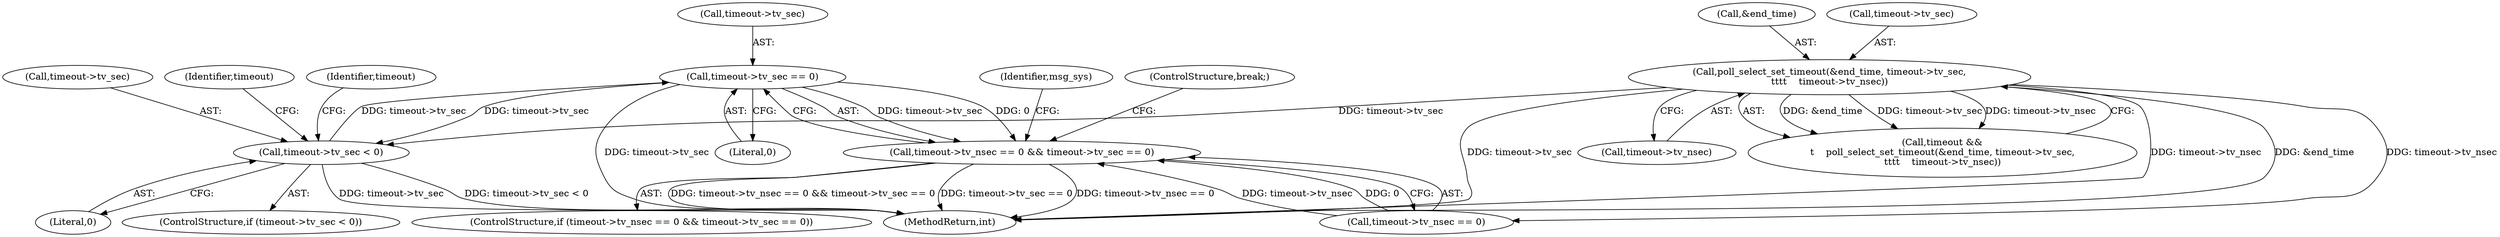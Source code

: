 digraph "0_linux_34b88a68f26a75e4fded796f1a49c40f82234b7d@pointer" {
"1000285" [label="(Call,timeout->tv_sec == 0)"];
"1000262" [label="(Call,timeout->tv_sec < 0)"];
"1000285" [label="(Call,timeout->tv_sec == 0)"];
"1000124" [label="(Call,poll_select_set_timeout(&end_time, timeout->tv_sec,\n\t\t\t\t    timeout->tv_nsec))"];
"1000279" [label="(Call,timeout->tv_nsec == 0 && timeout->tv_sec == 0)"];
"1000130" [label="(Call,timeout->tv_nsec)"];
"1000294" [label="(Identifier,msg_sys)"];
"1000286" [label="(Call,timeout->tv_sec)"];
"1000124" [label="(Call,poll_select_set_timeout(&end_time, timeout->tv_sec,\n\t\t\t\t    timeout->tv_nsec))"];
"1000125" [label="(Call,&end_time)"];
"1000122" [label="(Call,timeout &&\n\t    poll_select_set_timeout(&end_time, timeout->tv_sec,\n\t\t\t\t    timeout->tv_nsec))"];
"1000289" [label="(Literal,0)"];
"1000263" [label="(Call,timeout->tv_sec)"];
"1000280" [label="(Call,timeout->tv_nsec == 0)"];
"1000278" [label="(ControlStructure,if (timeout->tv_nsec == 0 && timeout->tv_sec == 0))"];
"1000279" [label="(Call,timeout->tv_nsec == 0 && timeout->tv_sec == 0)"];
"1000335" [label="(MethodReturn,int)"];
"1000261" [label="(ControlStructure,if (timeout->tv_sec < 0))"];
"1000285" [label="(Call,timeout->tv_sec == 0)"];
"1000290" [label="(ControlStructure,break;)"];
"1000270" [label="(Identifier,timeout)"];
"1000266" [label="(Literal,0)"];
"1000282" [label="(Identifier,timeout)"];
"1000127" [label="(Call,timeout->tv_sec)"];
"1000262" [label="(Call,timeout->tv_sec < 0)"];
"1000285" -> "1000279"  [label="AST: "];
"1000285" -> "1000289"  [label="CFG: "];
"1000286" -> "1000285"  [label="AST: "];
"1000289" -> "1000285"  [label="AST: "];
"1000279" -> "1000285"  [label="CFG: "];
"1000285" -> "1000335"  [label="DDG: timeout->tv_sec"];
"1000285" -> "1000262"  [label="DDG: timeout->tv_sec"];
"1000285" -> "1000279"  [label="DDG: timeout->tv_sec"];
"1000285" -> "1000279"  [label="DDG: 0"];
"1000262" -> "1000285"  [label="DDG: timeout->tv_sec"];
"1000262" -> "1000261"  [label="AST: "];
"1000262" -> "1000266"  [label="CFG: "];
"1000263" -> "1000262"  [label="AST: "];
"1000266" -> "1000262"  [label="AST: "];
"1000270" -> "1000262"  [label="CFG: "];
"1000282" -> "1000262"  [label="CFG: "];
"1000262" -> "1000335"  [label="DDG: timeout->tv_sec"];
"1000262" -> "1000335"  [label="DDG: timeout->tv_sec < 0"];
"1000124" -> "1000262"  [label="DDG: timeout->tv_sec"];
"1000124" -> "1000122"  [label="AST: "];
"1000124" -> "1000130"  [label="CFG: "];
"1000125" -> "1000124"  [label="AST: "];
"1000127" -> "1000124"  [label="AST: "];
"1000130" -> "1000124"  [label="AST: "];
"1000122" -> "1000124"  [label="CFG: "];
"1000124" -> "1000335"  [label="DDG: timeout->tv_nsec"];
"1000124" -> "1000335"  [label="DDG: &end_time"];
"1000124" -> "1000335"  [label="DDG: timeout->tv_sec"];
"1000124" -> "1000122"  [label="DDG: &end_time"];
"1000124" -> "1000122"  [label="DDG: timeout->tv_sec"];
"1000124" -> "1000122"  [label="DDG: timeout->tv_nsec"];
"1000124" -> "1000280"  [label="DDG: timeout->tv_nsec"];
"1000279" -> "1000278"  [label="AST: "];
"1000279" -> "1000280"  [label="CFG: "];
"1000280" -> "1000279"  [label="AST: "];
"1000290" -> "1000279"  [label="CFG: "];
"1000294" -> "1000279"  [label="CFG: "];
"1000279" -> "1000335"  [label="DDG: timeout->tv_sec == 0"];
"1000279" -> "1000335"  [label="DDG: timeout->tv_nsec == 0"];
"1000279" -> "1000335"  [label="DDG: timeout->tv_nsec == 0 && timeout->tv_sec == 0"];
"1000280" -> "1000279"  [label="DDG: timeout->tv_nsec"];
"1000280" -> "1000279"  [label="DDG: 0"];
}
